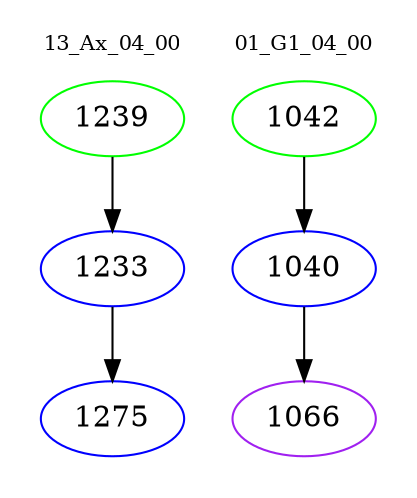 digraph{
subgraph cluster_0 {
color = white
label = "13_Ax_04_00";
fontsize=10;
T0_1239 [label="1239", color="green"]
T0_1239 -> T0_1233 [color="black"]
T0_1233 [label="1233", color="blue"]
T0_1233 -> T0_1275 [color="black"]
T0_1275 [label="1275", color="blue"]
}
subgraph cluster_1 {
color = white
label = "01_G1_04_00";
fontsize=10;
T1_1042 [label="1042", color="green"]
T1_1042 -> T1_1040 [color="black"]
T1_1040 [label="1040", color="blue"]
T1_1040 -> T1_1066 [color="black"]
T1_1066 [label="1066", color="purple"]
}
}
